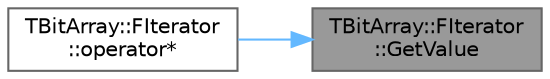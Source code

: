 digraph "TBitArray::FIterator::GetValue"
{
 // INTERACTIVE_SVG=YES
 // LATEX_PDF_SIZE
  bgcolor="transparent";
  edge [fontname=Helvetica,fontsize=10,labelfontname=Helvetica,labelfontsize=10];
  node [fontname=Helvetica,fontsize=10,shape=box,height=0.2,width=0.4];
  rankdir="RL";
  Node1 [id="Node000001",label="TBitArray::FIterator\l::GetValue",height=0.2,width=0.4,color="gray40", fillcolor="grey60", style="filled", fontcolor="black",tooltip=" "];
  Node1 -> Node2 [id="edge1_Node000001_Node000002",dir="back",color="steelblue1",style="solid",tooltip=" "];
  Node2 [id="Node000002",label="TBitArray::FIterator\l::operator*",height=0.2,width=0.4,color="grey40", fillcolor="white", style="filled",URL="$d6/dcb/classTBitArray_1_1FIterator.html#a0837e934194d9e095b5d4e2e19b51ff8",tooltip=" "];
}
